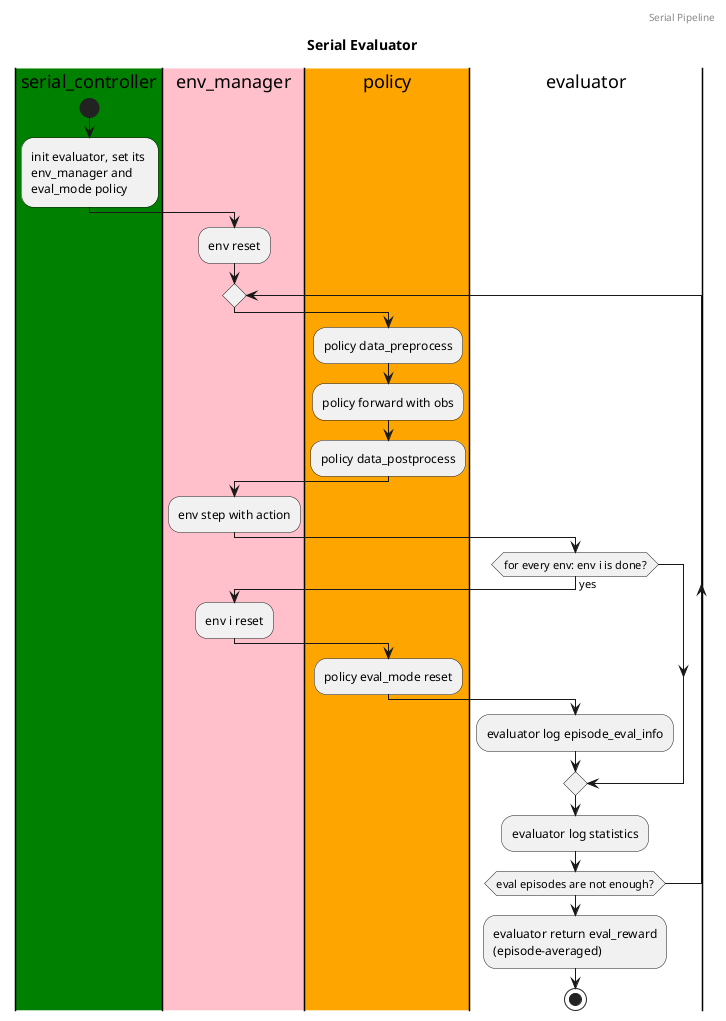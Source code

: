 @startuml serial_evaluator
header Serial Pipeline
title Serial Evaluator

|#green|serial_controller|
|#pink|env_manager|
|#orange|policy|
|evaluator|

|#green|serial_controller|
start
:init evaluator, set its \nenv_manager and \neval_mode policy;
|#pink|env_manager|
:env reset;
repeat
  |#orange|policy|
  :policy data_preprocess;
  :policy forward with obs;
  :policy data_postprocess;
  |#pink|env_manager|
  :env step with action;
  |evaluator|
  if (for every env: env i is done?) then (yes)
    |#pink|env_manager|
    :env i reset;
    |#orange|policy|
    :policy eval_mode reset;
    |evaluator|
    :evaluator log episode_eval_info;
  endif
  :evaluator log statistics;
repeat while (eval episodes are not enough?)
|evaluator|
:evaluator return eval_reward\n(episode-averaged);
stop
@enduml
